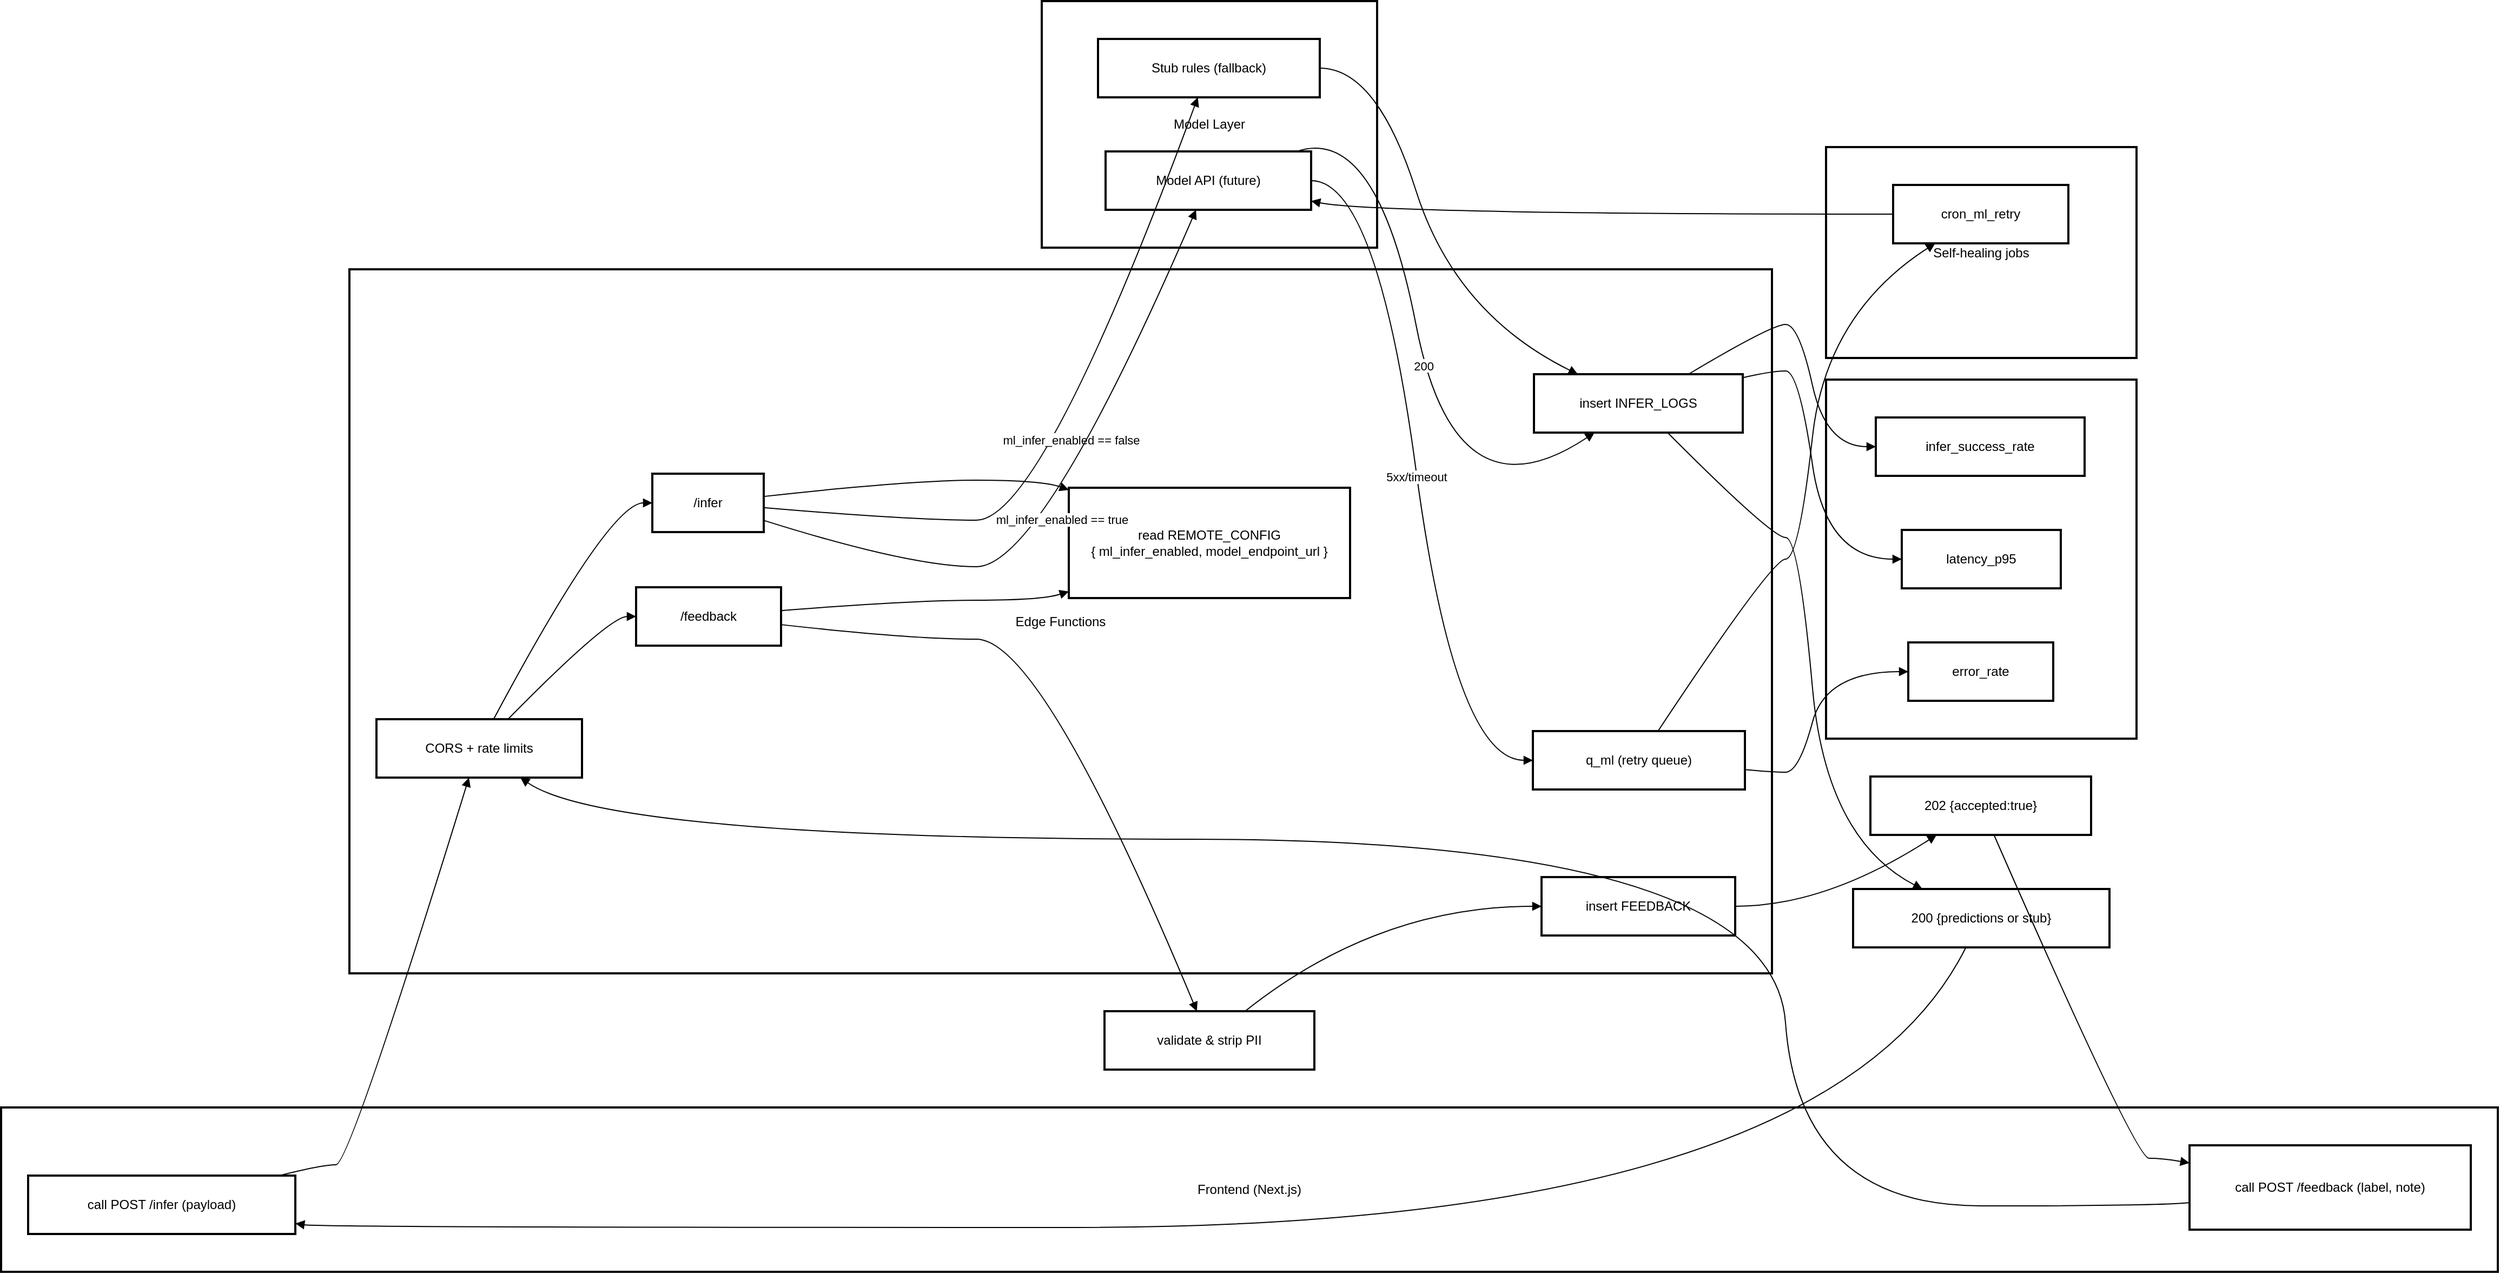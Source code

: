 <mxfile version="28.1.1">
  <diagram name="Page-1" id="JSEcvvFsxAhY5jM5VWjS">
    <mxGraphModel dx="695" dy="778" grid="1" gridSize="10" guides="1" tooltips="1" connect="1" arrows="1" fold="1" page="1" pageScale="1" pageWidth="850" pageHeight="1100" math="0" shadow="0">
      <root>
        <mxCell id="0" />
        <mxCell id="1" parent="0" />
        <mxCell id="t5CCxASwPcH8M801LqXn-1" value="Metrics" style="whiteSpace=wrap;strokeWidth=2;" vertex="1" parent="1">
          <mxGeometry x="1707" y="370" width="287" height="332" as="geometry" />
        </mxCell>
        <mxCell id="t5CCxASwPcH8M801LqXn-2" value="Self-healing jobs" style="whiteSpace=wrap;strokeWidth=2;" vertex="1" parent="1">
          <mxGeometry x="1707" y="155" width="287" height="195" as="geometry" />
        </mxCell>
        <mxCell id="t5CCxASwPcH8M801LqXn-3" value="Model Layer" style="whiteSpace=wrap;strokeWidth=2;" vertex="1" parent="1">
          <mxGeometry x="982" y="20" width="310" height="228" as="geometry" />
        </mxCell>
        <mxCell id="t5CCxASwPcH8M801LqXn-4" value="Edge Functions" style="whiteSpace=wrap;strokeWidth=2;" vertex="1" parent="1">
          <mxGeometry x="342" y="268" width="1315" height="651" as="geometry" />
        </mxCell>
        <mxCell id="t5CCxASwPcH8M801LqXn-5" value="Frontend (Next.js)" style="whiteSpace=wrap;strokeWidth=2;" vertex="1" parent="1">
          <mxGeometry x="20" y="1043" width="2308" height="152" as="geometry" />
        </mxCell>
        <mxCell id="t5CCxASwPcH8M801LqXn-6" value="call POST /infer (payload)" style="whiteSpace=wrap;strokeWidth=2;" vertex="1" parent="1">
          <mxGeometry x="45" y="1106" width="247" height="54" as="geometry" />
        </mxCell>
        <mxCell id="t5CCxASwPcH8M801LqXn-7" value="call POST /feedback (label, note)" style="whiteSpace=wrap;strokeWidth=2;" vertex="1" parent="1">
          <mxGeometry x="2043" y="1078" width="260" height="78" as="geometry" />
        </mxCell>
        <mxCell id="t5CCxASwPcH8M801LqXn-8" value="CORS + rate limits" style="whiteSpace=wrap;strokeWidth=2;" vertex="1" parent="1">
          <mxGeometry x="367" y="684" width="190" height="54" as="geometry" />
        </mxCell>
        <mxCell id="t5CCxASwPcH8M801LqXn-9" value="/infer" style="whiteSpace=wrap;strokeWidth=2;" vertex="1" parent="1">
          <mxGeometry x="622" y="457" width="103" height="54" as="geometry" />
        </mxCell>
        <mxCell id="t5CCxASwPcH8M801LqXn-10" value="/feedback" style="whiteSpace=wrap;strokeWidth=2;" vertex="1" parent="1">
          <mxGeometry x="607" y="562" width="134" height="54" as="geometry" />
        </mxCell>
        <mxCell id="t5CCxASwPcH8M801LqXn-11" value="read REMOTE_CONFIG&#xa;{ ml_infer_enabled, model_endpoint_url }" style="whiteSpace=wrap;strokeWidth=2;" vertex="1" parent="1">
          <mxGeometry x="1007" y="470" width="260" height="102" as="geometry" />
        </mxCell>
        <mxCell id="t5CCxASwPcH8M801LqXn-12" value="q_ml (retry queue)" style="whiteSpace=wrap;strokeWidth=2;" vertex="1" parent="1">
          <mxGeometry x="1436" y="695" width="196" height="54" as="geometry" />
        </mxCell>
        <mxCell id="t5CCxASwPcH8M801LqXn-13" value="insert INFER_LOGS" style="whiteSpace=wrap;strokeWidth=2;" vertex="1" parent="1">
          <mxGeometry x="1437" y="365" width="193" height="54" as="geometry" />
        </mxCell>
        <mxCell id="t5CCxASwPcH8M801LqXn-14" value="insert FEEDBACK" style="whiteSpace=wrap;strokeWidth=2;" vertex="1" parent="1">
          <mxGeometry x="1444" y="830" width="179" height="54" as="geometry" />
        </mxCell>
        <mxCell id="t5CCxASwPcH8M801LqXn-15" value="Stub rules (fallback)" style="whiteSpace=wrap;strokeWidth=2;" vertex="1" parent="1">
          <mxGeometry x="1034" y="55" width="205" height="54" as="geometry" />
        </mxCell>
        <mxCell id="t5CCxASwPcH8M801LqXn-16" value="Model API (future)" style="whiteSpace=wrap;strokeWidth=2;" vertex="1" parent="1">
          <mxGeometry x="1041" y="159" width="190" height="54" as="geometry" />
        </mxCell>
        <mxCell id="t5CCxASwPcH8M801LqXn-17" value="cron_ml_retry" style="whiteSpace=wrap;strokeWidth=2;" vertex="1" parent="1">
          <mxGeometry x="1769" y="190" width="162" height="54" as="geometry" />
        </mxCell>
        <mxCell id="t5CCxASwPcH8M801LqXn-18" value="infer_success_rate" style="whiteSpace=wrap;strokeWidth=2;" vertex="1" parent="1">
          <mxGeometry x="1753" y="405" width="193" height="54" as="geometry" />
        </mxCell>
        <mxCell id="t5CCxASwPcH8M801LqXn-19" value="latency_p95" style="whiteSpace=wrap;strokeWidth=2;" vertex="1" parent="1">
          <mxGeometry x="1777" y="509" width="147" height="54" as="geometry" />
        </mxCell>
        <mxCell id="t5CCxASwPcH8M801LqXn-20" value="error_rate" style="whiteSpace=wrap;strokeWidth=2;" vertex="1" parent="1">
          <mxGeometry x="1783" y="613" width="134" height="54" as="geometry" />
        </mxCell>
        <mxCell id="t5CCxASwPcH8M801LqXn-21" value="validate &amp; strip PII" style="whiteSpace=wrap;strokeWidth=2;" vertex="1" parent="1">
          <mxGeometry x="1040" y="954" width="194" height="54" as="geometry" />
        </mxCell>
        <mxCell id="t5CCxASwPcH8M801LqXn-22" value="200 {predictions or stub}" style="whiteSpace=wrap;strokeWidth=2;" vertex="1" parent="1">
          <mxGeometry x="1732" y="841" width="237" height="54" as="geometry" />
        </mxCell>
        <mxCell id="t5CCxASwPcH8M801LqXn-23" value="202 {accepted:true}" style="whiteSpace=wrap;strokeWidth=2;" vertex="1" parent="1">
          <mxGeometry x="1748" y="737" width="204" height="54" as="geometry" />
        </mxCell>
        <mxCell id="t5CCxASwPcH8M801LqXn-24" value="" style="curved=1;startArrow=none;endArrow=block;exitX=0.94;exitY=0;entryX=0.45;entryY=1;rounded=0;" edge="1" parent="1" source="t5CCxASwPcH8M801LqXn-6" target="t5CCxASwPcH8M801LqXn-8">
          <mxGeometry relative="1" as="geometry">
            <Array as="points">
              <mxPoint x="317" y="1096" />
              <mxPoint x="342" y="1096" />
            </Array>
          </mxGeometry>
        </mxCell>
        <mxCell id="t5CCxASwPcH8M801LqXn-25" value="" style="curved=1;startArrow=none;endArrow=block;exitX=0.57;exitY=0;entryX=0;entryY=0.5;rounded=0;" edge="1" parent="1" source="t5CCxASwPcH8M801LqXn-8" target="t5CCxASwPcH8M801LqXn-9">
          <mxGeometry relative="1" as="geometry">
            <Array as="points">
              <mxPoint x="582" y="484" />
            </Array>
          </mxGeometry>
        </mxCell>
        <mxCell id="t5CCxASwPcH8M801LqXn-26" value="" style="curved=1;startArrow=none;endArrow=block;exitX=1;exitY=0.39;entryX=0;entryY=0.02;rounded=0;" edge="1" parent="1" source="t5CCxASwPcH8M801LqXn-9" target="t5CCxASwPcH8M801LqXn-11">
          <mxGeometry relative="1" as="geometry">
            <Array as="points">
              <mxPoint x="861" y="463" />
              <mxPoint x="982" y="463" />
            </Array>
          </mxGeometry>
        </mxCell>
        <mxCell id="t5CCxASwPcH8M801LqXn-27" value="ml_infer_enabled == false" style="curved=1;startArrow=none;endArrow=block;exitX=1;exitY=0.58;entryX=0.45;entryY=1;rounded=0;" edge="1" parent="1" source="t5CCxASwPcH8M801LqXn-9" target="t5CCxASwPcH8M801LqXn-15">
          <mxGeometry relative="1" as="geometry">
            <Array as="points">
              <mxPoint x="861" y="500" />
              <mxPoint x="982" y="500" />
            </Array>
          </mxGeometry>
        </mxCell>
        <mxCell id="t5CCxASwPcH8M801LqXn-28" value="" style="curved=1;startArrow=none;endArrow=block;exitX=1;exitY=0.5;entryX=0.21;entryY=0;rounded=0;" edge="1" parent="1" source="t5CCxASwPcH8M801LqXn-15" target="t5CCxASwPcH8M801LqXn-13">
          <mxGeometry relative="1" as="geometry">
            <Array as="points">
              <mxPoint x="1292" y="82" />
              <mxPoint x="1364" y="309" />
            </Array>
          </mxGeometry>
        </mxCell>
        <mxCell id="t5CCxASwPcH8M801LqXn-29" value="ml_infer_enabled == true" style="curved=1;startArrow=none;endArrow=block;exitX=1;exitY=0.8;entryX=0.44;entryY=1;rounded=0;" edge="1" parent="1" source="t5CCxASwPcH8M801LqXn-9" target="t5CCxASwPcH8M801LqXn-16">
          <mxGeometry relative="1" as="geometry">
            <Array as="points">
              <mxPoint x="861" y="543" />
              <mxPoint x="982" y="543" />
            </Array>
          </mxGeometry>
        </mxCell>
        <mxCell id="t5CCxASwPcH8M801LqXn-30" value="200" style="curved=1;startArrow=none;endArrow=block;exitX=0.93;exitY=0;entryX=0.29;entryY=1;rounded=0;" edge="1" parent="1" source="t5CCxASwPcH8M801LqXn-16" target="t5CCxASwPcH8M801LqXn-13">
          <mxGeometry relative="1" as="geometry">
            <Array as="points">
              <mxPoint x="1292" y="134" />
              <mxPoint x="1364" y="505" />
            </Array>
          </mxGeometry>
        </mxCell>
        <mxCell id="t5CCxASwPcH8M801LqXn-31" value="5xx/timeout" style="curved=1;startArrow=none;endArrow=block;exitX=1;exitY=0.5;entryX=0;entryY=0.5;rounded=0;" edge="1" parent="1" source="t5CCxASwPcH8M801LqXn-16" target="t5CCxASwPcH8M801LqXn-12">
          <mxGeometry relative="1" as="geometry">
            <Array as="points">
              <mxPoint x="1292" y="186" />
              <mxPoint x="1364" y="722" />
            </Array>
          </mxGeometry>
        </mxCell>
        <mxCell id="t5CCxASwPcH8M801LqXn-32" value="" style="curved=1;startArrow=none;endArrow=block;exitX=0.59;exitY=0;entryX=0.24;entryY=1;rounded=0;" edge="1" parent="1" source="t5CCxASwPcH8M801LqXn-12" target="t5CCxASwPcH8M801LqXn-17">
          <mxGeometry relative="1" as="geometry">
            <Array as="points">
              <mxPoint x="1657" y="536" />
              <mxPoint x="1682" y="536" />
              <mxPoint x="1707" y="309" />
            </Array>
          </mxGeometry>
        </mxCell>
        <mxCell id="t5CCxASwPcH8M801LqXn-33" value="" style="curved=1;startArrow=none;endArrow=block;exitX=0;exitY=0.5;entryX=1;entryY=0.85;rounded=0;" edge="1" parent="1" source="t5CCxASwPcH8M801LqXn-17" target="t5CCxASwPcH8M801LqXn-16">
          <mxGeometry relative="1" as="geometry">
            <Array as="points">
              <mxPoint x="1292" y="217" />
            </Array>
          </mxGeometry>
        </mxCell>
        <mxCell id="t5CCxASwPcH8M801LqXn-34" value="" style="curved=1;startArrow=none;endArrow=block;exitX=0.74;exitY=0;entryX=0;entryY=0.5;rounded=0;" edge="1" parent="1" source="t5CCxASwPcH8M801LqXn-13" target="t5CCxASwPcH8M801LqXn-18">
          <mxGeometry relative="1" as="geometry">
            <Array as="points">
              <mxPoint x="1657" y="319" />
              <mxPoint x="1682" y="319" />
              <mxPoint x="1707" y="432" />
            </Array>
          </mxGeometry>
        </mxCell>
        <mxCell id="t5CCxASwPcH8M801LqXn-35" value="" style="curved=1;startArrow=none;endArrow=block;exitX=1;exitY=0.06;entryX=0;entryY=0.5;rounded=0;" edge="1" parent="1" source="t5CCxASwPcH8M801LqXn-13" target="t5CCxASwPcH8M801LqXn-19">
          <mxGeometry relative="1" as="geometry">
            <Array as="points">
              <mxPoint x="1657" y="362" />
              <mxPoint x="1682" y="362" />
              <mxPoint x="1707" y="536" />
            </Array>
          </mxGeometry>
        </mxCell>
        <mxCell id="t5CCxASwPcH8M801LqXn-36" value="" style="curved=1;startArrow=none;endArrow=block;exitX=1;exitY=0.66;entryX=0;entryY=0.5;rounded=0;" edge="1" parent="1" source="t5CCxASwPcH8M801LqXn-12" target="t5CCxASwPcH8M801LqXn-20">
          <mxGeometry relative="1" as="geometry">
            <Array as="points">
              <mxPoint x="1657" y="733" />
              <mxPoint x="1682" y="733" />
              <mxPoint x="1707" y="640" />
            </Array>
          </mxGeometry>
        </mxCell>
        <mxCell id="t5CCxASwPcH8M801LqXn-37" value="" style="curved=1;startArrow=none;endArrow=block;exitX=0;exitY=0.68;entryX=0.7;entryY=1;rounded=0;" edge="1" parent="1" source="t5CCxASwPcH8M801LqXn-7" target="t5CCxASwPcH8M801LqXn-8">
          <mxGeometry relative="1" as="geometry">
            <Array as="points">
              <mxPoint x="2018" y="1134" />
              <mxPoint x="1682" y="1134" />
              <mxPoint x="1657" y="795" />
              <mxPoint x="582" y="795" />
            </Array>
          </mxGeometry>
        </mxCell>
        <mxCell id="t5CCxASwPcH8M801LqXn-38" value="" style="curved=1;startArrow=none;endArrow=block;exitX=0.64;exitY=0;entryX=0;entryY=0.5;rounded=0;" edge="1" parent="1" source="t5CCxASwPcH8M801LqXn-8" target="t5CCxASwPcH8M801LqXn-10">
          <mxGeometry relative="1" as="geometry">
            <Array as="points">
              <mxPoint x="582" y="589" />
            </Array>
          </mxGeometry>
        </mxCell>
        <mxCell id="t5CCxASwPcH8M801LqXn-39" value="" style="curved=1;startArrow=none;endArrow=block;exitX=1;exitY=0.4;entryX=0;entryY=0.94;rounded=0;" edge="1" parent="1" source="t5CCxASwPcH8M801LqXn-10" target="t5CCxASwPcH8M801LqXn-11">
          <mxGeometry relative="1" as="geometry">
            <Array as="points">
              <mxPoint x="861" y="574" />
              <mxPoint x="982" y="574" />
            </Array>
          </mxGeometry>
        </mxCell>
        <mxCell id="t5CCxASwPcH8M801LqXn-40" value="" style="curved=1;startArrow=none;endArrow=block;exitX=1;exitY=0.64;entryX=0.44;entryY=0;rounded=0;" edge="1" parent="1" source="t5CCxASwPcH8M801LqXn-10" target="t5CCxASwPcH8M801LqXn-21">
          <mxGeometry relative="1" as="geometry">
            <Array as="points">
              <mxPoint x="861" y="610" />
              <mxPoint x="982" y="610" />
            </Array>
          </mxGeometry>
        </mxCell>
        <mxCell id="t5CCxASwPcH8M801LqXn-41" value="" style="curved=1;startArrow=none;endArrow=block;exitX=0.67;exitY=0;entryX=0;entryY=0.5;rounded=0;" edge="1" parent="1" source="t5CCxASwPcH8M801LqXn-21" target="t5CCxASwPcH8M801LqXn-14">
          <mxGeometry relative="1" as="geometry">
            <Array as="points">
              <mxPoint x="1292" y="857" />
            </Array>
          </mxGeometry>
        </mxCell>
        <mxCell id="t5CCxASwPcH8M801LqXn-42" value="" style="curved=1;startArrow=none;endArrow=block;exitX=0.64;exitY=1;entryX=0.27;entryY=0;rounded=0;" edge="1" parent="1" source="t5CCxASwPcH8M801LqXn-13" target="t5CCxASwPcH8M801LqXn-22">
          <mxGeometry relative="1" as="geometry">
            <Array as="points">
              <mxPoint x="1657" y="516" />
              <mxPoint x="1682" y="516" />
              <mxPoint x="1707" y="795" />
            </Array>
          </mxGeometry>
        </mxCell>
        <mxCell id="t5CCxASwPcH8M801LqXn-43" value="" style="curved=1;startArrow=none;endArrow=block;exitX=1;exitY=0.5;entryX=0.3;entryY=1;rounded=0;" edge="1" parent="1" source="t5CCxASwPcH8M801LqXn-14" target="t5CCxASwPcH8M801LqXn-23">
          <mxGeometry relative="1" as="geometry">
            <Array as="points">
              <mxPoint x="1707" y="857" />
            </Array>
          </mxGeometry>
        </mxCell>
        <mxCell id="t5CCxASwPcH8M801LqXn-44" value="" style="curved=1;startArrow=none;endArrow=block;exitX=0.44;exitY=1;entryX=1;entryY=0.82;rounded=0;" edge="1" parent="1" source="t5CCxASwPcH8M801LqXn-22" target="t5CCxASwPcH8M801LqXn-6">
          <mxGeometry relative="1" as="geometry">
            <Array as="points">
              <mxPoint x="1707" y="1154" />
              <mxPoint x="317" y="1154" />
            </Array>
          </mxGeometry>
        </mxCell>
        <mxCell id="t5CCxASwPcH8M801LqXn-45" value="" style="curved=1;startArrow=none;endArrow=block;exitX=0.56;exitY=1;entryX=0;entryY=0.21;rounded=0;" edge="1" parent="1" source="t5CCxASwPcH8M801LqXn-23" target="t5CCxASwPcH8M801LqXn-7">
          <mxGeometry relative="1" as="geometry">
            <Array as="points">
              <mxPoint x="1993" y="1090" />
              <mxPoint x="2018" y="1090" />
            </Array>
          </mxGeometry>
        </mxCell>
      </root>
    </mxGraphModel>
  </diagram>
</mxfile>

